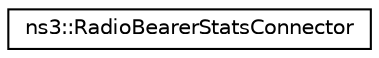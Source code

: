 digraph "Graphical Class Hierarchy"
{
 // LATEX_PDF_SIZE
  edge [fontname="Helvetica",fontsize="10",labelfontname="Helvetica",labelfontsize="10"];
  node [fontname="Helvetica",fontsize="10",shape=record];
  rankdir="LR";
  Node0 [label="ns3::RadioBearerStatsConnector",height=0.2,width=0.4,color="black", fillcolor="white", style="filled",URL="$classns3_1_1_radio_bearer_stats_connector.html",tooltip="This class is very useful when user needs to collect statistics from PDCP and RLC."];
}

